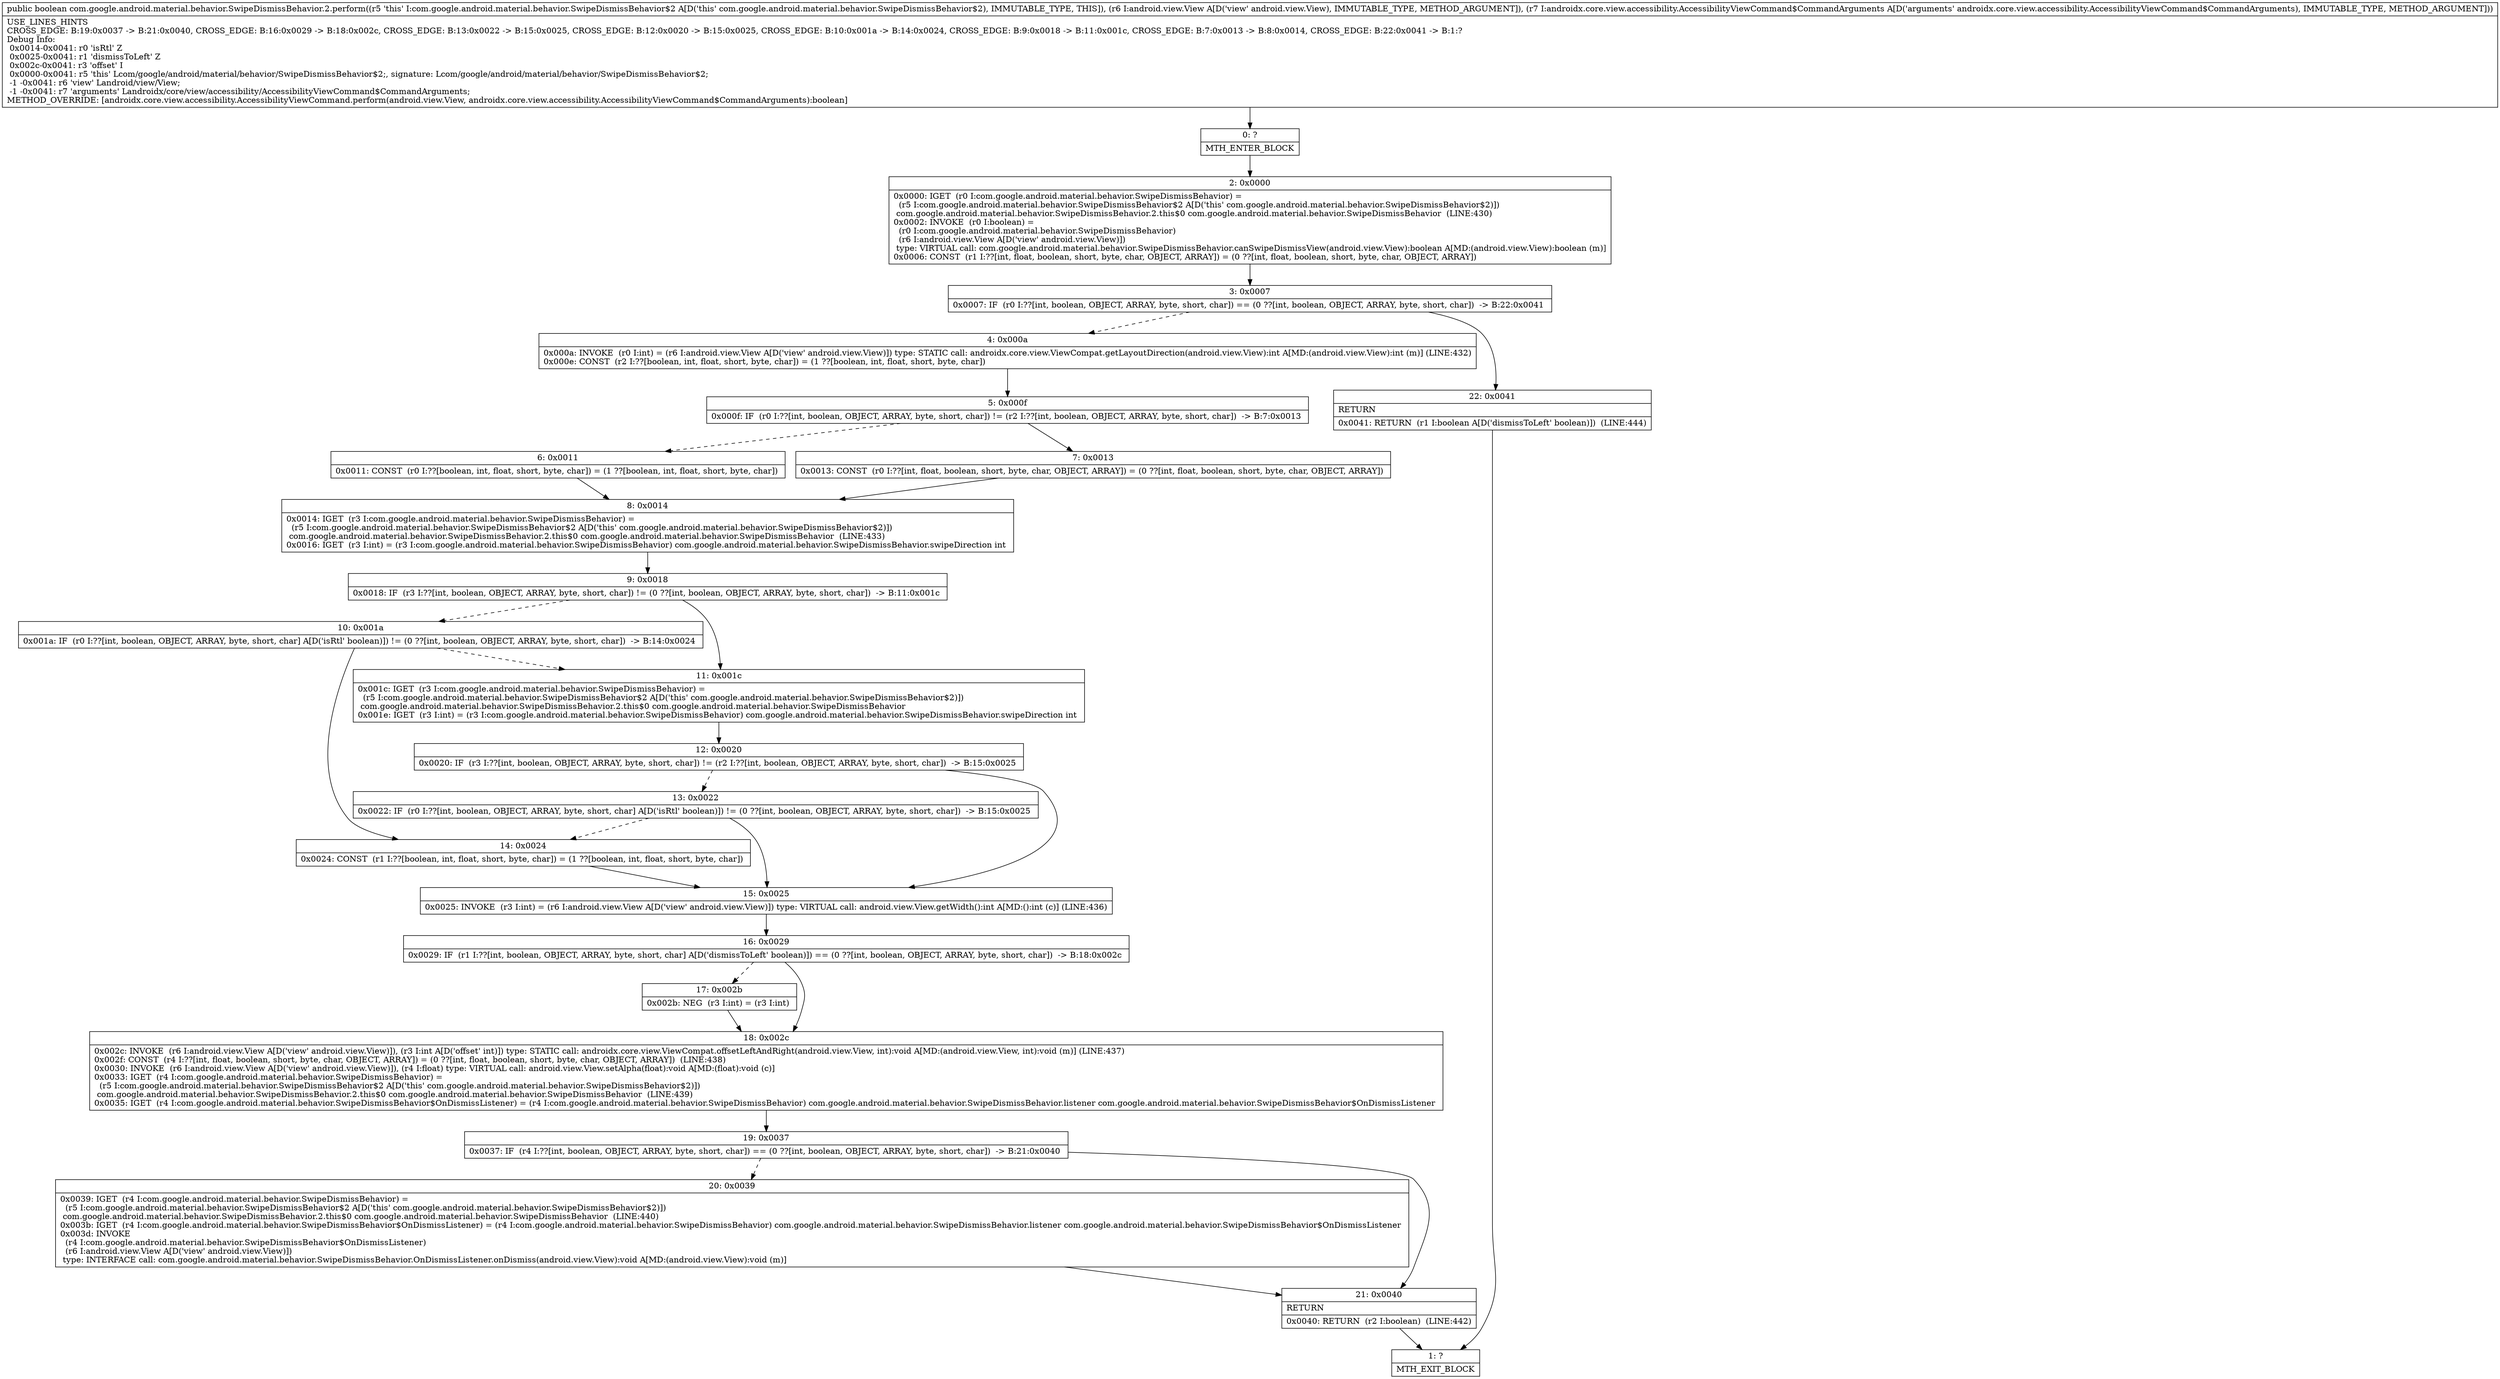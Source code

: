 digraph "CFG forcom.google.android.material.behavior.SwipeDismissBehavior.2.perform(Landroid\/view\/View;Landroidx\/core\/view\/accessibility\/AccessibilityViewCommand$CommandArguments;)Z" {
Node_0 [shape=record,label="{0\:\ ?|MTH_ENTER_BLOCK\l}"];
Node_2 [shape=record,label="{2\:\ 0x0000|0x0000: IGET  (r0 I:com.google.android.material.behavior.SwipeDismissBehavior) = \l  (r5 I:com.google.android.material.behavior.SwipeDismissBehavior$2 A[D('this' com.google.android.material.behavior.SwipeDismissBehavior$2)])\l com.google.android.material.behavior.SwipeDismissBehavior.2.this$0 com.google.android.material.behavior.SwipeDismissBehavior  (LINE:430)\l0x0002: INVOKE  (r0 I:boolean) = \l  (r0 I:com.google.android.material.behavior.SwipeDismissBehavior)\l  (r6 I:android.view.View A[D('view' android.view.View)])\l type: VIRTUAL call: com.google.android.material.behavior.SwipeDismissBehavior.canSwipeDismissView(android.view.View):boolean A[MD:(android.view.View):boolean (m)]\l0x0006: CONST  (r1 I:??[int, float, boolean, short, byte, char, OBJECT, ARRAY]) = (0 ??[int, float, boolean, short, byte, char, OBJECT, ARRAY]) \l}"];
Node_3 [shape=record,label="{3\:\ 0x0007|0x0007: IF  (r0 I:??[int, boolean, OBJECT, ARRAY, byte, short, char]) == (0 ??[int, boolean, OBJECT, ARRAY, byte, short, char])  \-\> B:22:0x0041 \l}"];
Node_4 [shape=record,label="{4\:\ 0x000a|0x000a: INVOKE  (r0 I:int) = (r6 I:android.view.View A[D('view' android.view.View)]) type: STATIC call: androidx.core.view.ViewCompat.getLayoutDirection(android.view.View):int A[MD:(android.view.View):int (m)] (LINE:432)\l0x000e: CONST  (r2 I:??[boolean, int, float, short, byte, char]) = (1 ??[boolean, int, float, short, byte, char]) \l}"];
Node_5 [shape=record,label="{5\:\ 0x000f|0x000f: IF  (r0 I:??[int, boolean, OBJECT, ARRAY, byte, short, char]) != (r2 I:??[int, boolean, OBJECT, ARRAY, byte, short, char])  \-\> B:7:0x0013 \l}"];
Node_6 [shape=record,label="{6\:\ 0x0011|0x0011: CONST  (r0 I:??[boolean, int, float, short, byte, char]) = (1 ??[boolean, int, float, short, byte, char]) \l}"];
Node_8 [shape=record,label="{8\:\ 0x0014|0x0014: IGET  (r3 I:com.google.android.material.behavior.SwipeDismissBehavior) = \l  (r5 I:com.google.android.material.behavior.SwipeDismissBehavior$2 A[D('this' com.google.android.material.behavior.SwipeDismissBehavior$2)])\l com.google.android.material.behavior.SwipeDismissBehavior.2.this$0 com.google.android.material.behavior.SwipeDismissBehavior  (LINE:433)\l0x0016: IGET  (r3 I:int) = (r3 I:com.google.android.material.behavior.SwipeDismissBehavior) com.google.android.material.behavior.SwipeDismissBehavior.swipeDirection int \l}"];
Node_9 [shape=record,label="{9\:\ 0x0018|0x0018: IF  (r3 I:??[int, boolean, OBJECT, ARRAY, byte, short, char]) != (0 ??[int, boolean, OBJECT, ARRAY, byte, short, char])  \-\> B:11:0x001c \l}"];
Node_10 [shape=record,label="{10\:\ 0x001a|0x001a: IF  (r0 I:??[int, boolean, OBJECT, ARRAY, byte, short, char] A[D('isRtl' boolean)]) != (0 ??[int, boolean, OBJECT, ARRAY, byte, short, char])  \-\> B:14:0x0024 \l}"];
Node_14 [shape=record,label="{14\:\ 0x0024|0x0024: CONST  (r1 I:??[boolean, int, float, short, byte, char]) = (1 ??[boolean, int, float, short, byte, char]) \l}"];
Node_15 [shape=record,label="{15\:\ 0x0025|0x0025: INVOKE  (r3 I:int) = (r6 I:android.view.View A[D('view' android.view.View)]) type: VIRTUAL call: android.view.View.getWidth():int A[MD:():int (c)] (LINE:436)\l}"];
Node_16 [shape=record,label="{16\:\ 0x0029|0x0029: IF  (r1 I:??[int, boolean, OBJECT, ARRAY, byte, short, char] A[D('dismissToLeft' boolean)]) == (0 ??[int, boolean, OBJECT, ARRAY, byte, short, char])  \-\> B:18:0x002c \l}"];
Node_17 [shape=record,label="{17\:\ 0x002b|0x002b: NEG  (r3 I:int) = (r3 I:int) \l}"];
Node_18 [shape=record,label="{18\:\ 0x002c|0x002c: INVOKE  (r6 I:android.view.View A[D('view' android.view.View)]), (r3 I:int A[D('offset' int)]) type: STATIC call: androidx.core.view.ViewCompat.offsetLeftAndRight(android.view.View, int):void A[MD:(android.view.View, int):void (m)] (LINE:437)\l0x002f: CONST  (r4 I:??[int, float, boolean, short, byte, char, OBJECT, ARRAY]) = (0 ??[int, float, boolean, short, byte, char, OBJECT, ARRAY])  (LINE:438)\l0x0030: INVOKE  (r6 I:android.view.View A[D('view' android.view.View)]), (r4 I:float) type: VIRTUAL call: android.view.View.setAlpha(float):void A[MD:(float):void (c)]\l0x0033: IGET  (r4 I:com.google.android.material.behavior.SwipeDismissBehavior) = \l  (r5 I:com.google.android.material.behavior.SwipeDismissBehavior$2 A[D('this' com.google.android.material.behavior.SwipeDismissBehavior$2)])\l com.google.android.material.behavior.SwipeDismissBehavior.2.this$0 com.google.android.material.behavior.SwipeDismissBehavior  (LINE:439)\l0x0035: IGET  (r4 I:com.google.android.material.behavior.SwipeDismissBehavior$OnDismissListener) = (r4 I:com.google.android.material.behavior.SwipeDismissBehavior) com.google.android.material.behavior.SwipeDismissBehavior.listener com.google.android.material.behavior.SwipeDismissBehavior$OnDismissListener \l}"];
Node_19 [shape=record,label="{19\:\ 0x0037|0x0037: IF  (r4 I:??[int, boolean, OBJECT, ARRAY, byte, short, char]) == (0 ??[int, boolean, OBJECT, ARRAY, byte, short, char])  \-\> B:21:0x0040 \l}"];
Node_20 [shape=record,label="{20\:\ 0x0039|0x0039: IGET  (r4 I:com.google.android.material.behavior.SwipeDismissBehavior) = \l  (r5 I:com.google.android.material.behavior.SwipeDismissBehavior$2 A[D('this' com.google.android.material.behavior.SwipeDismissBehavior$2)])\l com.google.android.material.behavior.SwipeDismissBehavior.2.this$0 com.google.android.material.behavior.SwipeDismissBehavior  (LINE:440)\l0x003b: IGET  (r4 I:com.google.android.material.behavior.SwipeDismissBehavior$OnDismissListener) = (r4 I:com.google.android.material.behavior.SwipeDismissBehavior) com.google.android.material.behavior.SwipeDismissBehavior.listener com.google.android.material.behavior.SwipeDismissBehavior$OnDismissListener \l0x003d: INVOKE  \l  (r4 I:com.google.android.material.behavior.SwipeDismissBehavior$OnDismissListener)\l  (r6 I:android.view.View A[D('view' android.view.View)])\l type: INTERFACE call: com.google.android.material.behavior.SwipeDismissBehavior.OnDismissListener.onDismiss(android.view.View):void A[MD:(android.view.View):void (m)]\l}"];
Node_21 [shape=record,label="{21\:\ 0x0040|RETURN\l|0x0040: RETURN  (r2 I:boolean)  (LINE:442)\l}"];
Node_1 [shape=record,label="{1\:\ ?|MTH_EXIT_BLOCK\l}"];
Node_11 [shape=record,label="{11\:\ 0x001c|0x001c: IGET  (r3 I:com.google.android.material.behavior.SwipeDismissBehavior) = \l  (r5 I:com.google.android.material.behavior.SwipeDismissBehavior$2 A[D('this' com.google.android.material.behavior.SwipeDismissBehavior$2)])\l com.google.android.material.behavior.SwipeDismissBehavior.2.this$0 com.google.android.material.behavior.SwipeDismissBehavior \l0x001e: IGET  (r3 I:int) = (r3 I:com.google.android.material.behavior.SwipeDismissBehavior) com.google.android.material.behavior.SwipeDismissBehavior.swipeDirection int \l}"];
Node_12 [shape=record,label="{12\:\ 0x0020|0x0020: IF  (r3 I:??[int, boolean, OBJECT, ARRAY, byte, short, char]) != (r2 I:??[int, boolean, OBJECT, ARRAY, byte, short, char])  \-\> B:15:0x0025 \l}"];
Node_13 [shape=record,label="{13\:\ 0x0022|0x0022: IF  (r0 I:??[int, boolean, OBJECT, ARRAY, byte, short, char] A[D('isRtl' boolean)]) != (0 ??[int, boolean, OBJECT, ARRAY, byte, short, char])  \-\> B:15:0x0025 \l}"];
Node_7 [shape=record,label="{7\:\ 0x0013|0x0013: CONST  (r0 I:??[int, float, boolean, short, byte, char, OBJECT, ARRAY]) = (0 ??[int, float, boolean, short, byte, char, OBJECT, ARRAY]) \l}"];
Node_22 [shape=record,label="{22\:\ 0x0041|RETURN\l|0x0041: RETURN  (r1 I:boolean A[D('dismissToLeft' boolean)])  (LINE:444)\l}"];
MethodNode[shape=record,label="{public boolean com.google.android.material.behavior.SwipeDismissBehavior.2.perform((r5 'this' I:com.google.android.material.behavior.SwipeDismissBehavior$2 A[D('this' com.google.android.material.behavior.SwipeDismissBehavior$2), IMMUTABLE_TYPE, THIS]), (r6 I:android.view.View A[D('view' android.view.View), IMMUTABLE_TYPE, METHOD_ARGUMENT]), (r7 I:androidx.core.view.accessibility.AccessibilityViewCommand$CommandArguments A[D('arguments' androidx.core.view.accessibility.AccessibilityViewCommand$CommandArguments), IMMUTABLE_TYPE, METHOD_ARGUMENT]))  | USE_LINES_HINTS\lCROSS_EDGE: B:19:0x0037 \-\> B:21:0x0040, CROSS_EDGE: B:16:0x0029 \-\> B:18:0x002c, CROSS_EDGE: B:13:0x0022 \-\> B:15:0x0025, CROSS_EDGE: B:12:0x0020 \-\> B:15:0x0025, CROSS_EDGE: B:10:0x001a \-\> B:14:0x0024, CROSS_EDGE: B:9:0x0018 \-\> B:11:0x001c, CROSS_EDGE: B:7:0x0013 \-\> B:8:0x0014, CROSS_EDGE: B:22:0x0041 \-\> B:1:?\lDebug Info:\l  0x0014\-0x0041: r0 'isRtl' Z\l  0x0025\-0x0041: r1 'dismissToLeft' Z\l  0x002c\-0x0041: r3 'offset' I\l  0x0000\-0x0041: r5 'this' Lcom\/google\/android\/material\/behavior\/SwipeDismissBehavior$2;, signature: Lcom\/google\/android\/material\/behavior\/SwipeDismissBehavior$2;\l  \-1 \-0x0041: r6 'view' Landroid\/view\/View;\l  \-1 \-0x0041: r7 'arguments' Landroidx\/core\/view\/accessibility\/AccessibilityViewCommand$CommandArguments;\lMETHOD_OVERRIDE: [androidx.core.view.accessibility.AccessibilityViewCommand.perform(android.view.View, androidx.core.view.accessibility.AccessibilityViewCommand$CommandArguments):boolean]\l}"];
MethodNode -> Node_0;Node_0 -> Node_2;
Node_2 -> Node_3;
Node_3 -> Node_4[style=dashed];
Node_3 -> Node_22;
Node_4 -> Node_5;
Node_5 -> Node_6[style=dashed];
Node_5 -> Node_7;
Node_6 -> Node_8;
Node_8 -> Node_9;
Node_9 -> Node_10[style=dashed];
Node_9 -> Node_11;
Node_10 -> Node_11[style=dashed];
Node_10 -> Node_14;
Node_14 -> Node_15;
Node_15 -> Node_16;
Node_16 -> Node_17[style=dashed];
Node_16 -> Node_18;
Node_17 -> Node_18;
Node_18 -> Node_19;
Node_19 -> Node_20[style=dashed];
Node_19 -> Node_21;
Node_20 -> Node_21;
Node_21 -> Node_1;
Node_11 -> Node_12;
Node_12 -> Node_13[style=dashed];
Node_12 -> Node_15;
Node_13 -> Node_14[style=dashed];
Node_13 -> Node_15;
Node_7 -> Node_8;
Node_22 -> Node_1;
}

